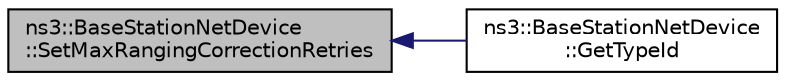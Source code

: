 digraph "ns3::BaseStationNetDevice::SetMaxRangingCorrectionRetries"
{
  edge [fontname="Helvetica",fontsize="10",labelfontname="Helvetica",labelfontsize="10"];
  node [fontname="Helvetica",fontsize="10",shape=record];
  rankdir="LR";
  Node1 [label="ns3::BaseStationNetDevice\l::SetMaxRangingCorrectionRetries",height=0.2,width=0.4,color="black", fillcolor="grey75", style="filled", fontcolor="black"];
  Node1 -> Node2 [dir="back",color="midnightblue",fontsize="10",style="solid"];
  Node2 [label="ns3::BaseStationNetDevice\l::GetTypeId",height=0.2,width=0.4,color="black", fillcolor="white", style="filled",URL="$dd/d73/classns3_1_1BaseStationNetDevice.html#afadce9300324077db279e7720951e571",tooltip="Get the type ID. "];
}
